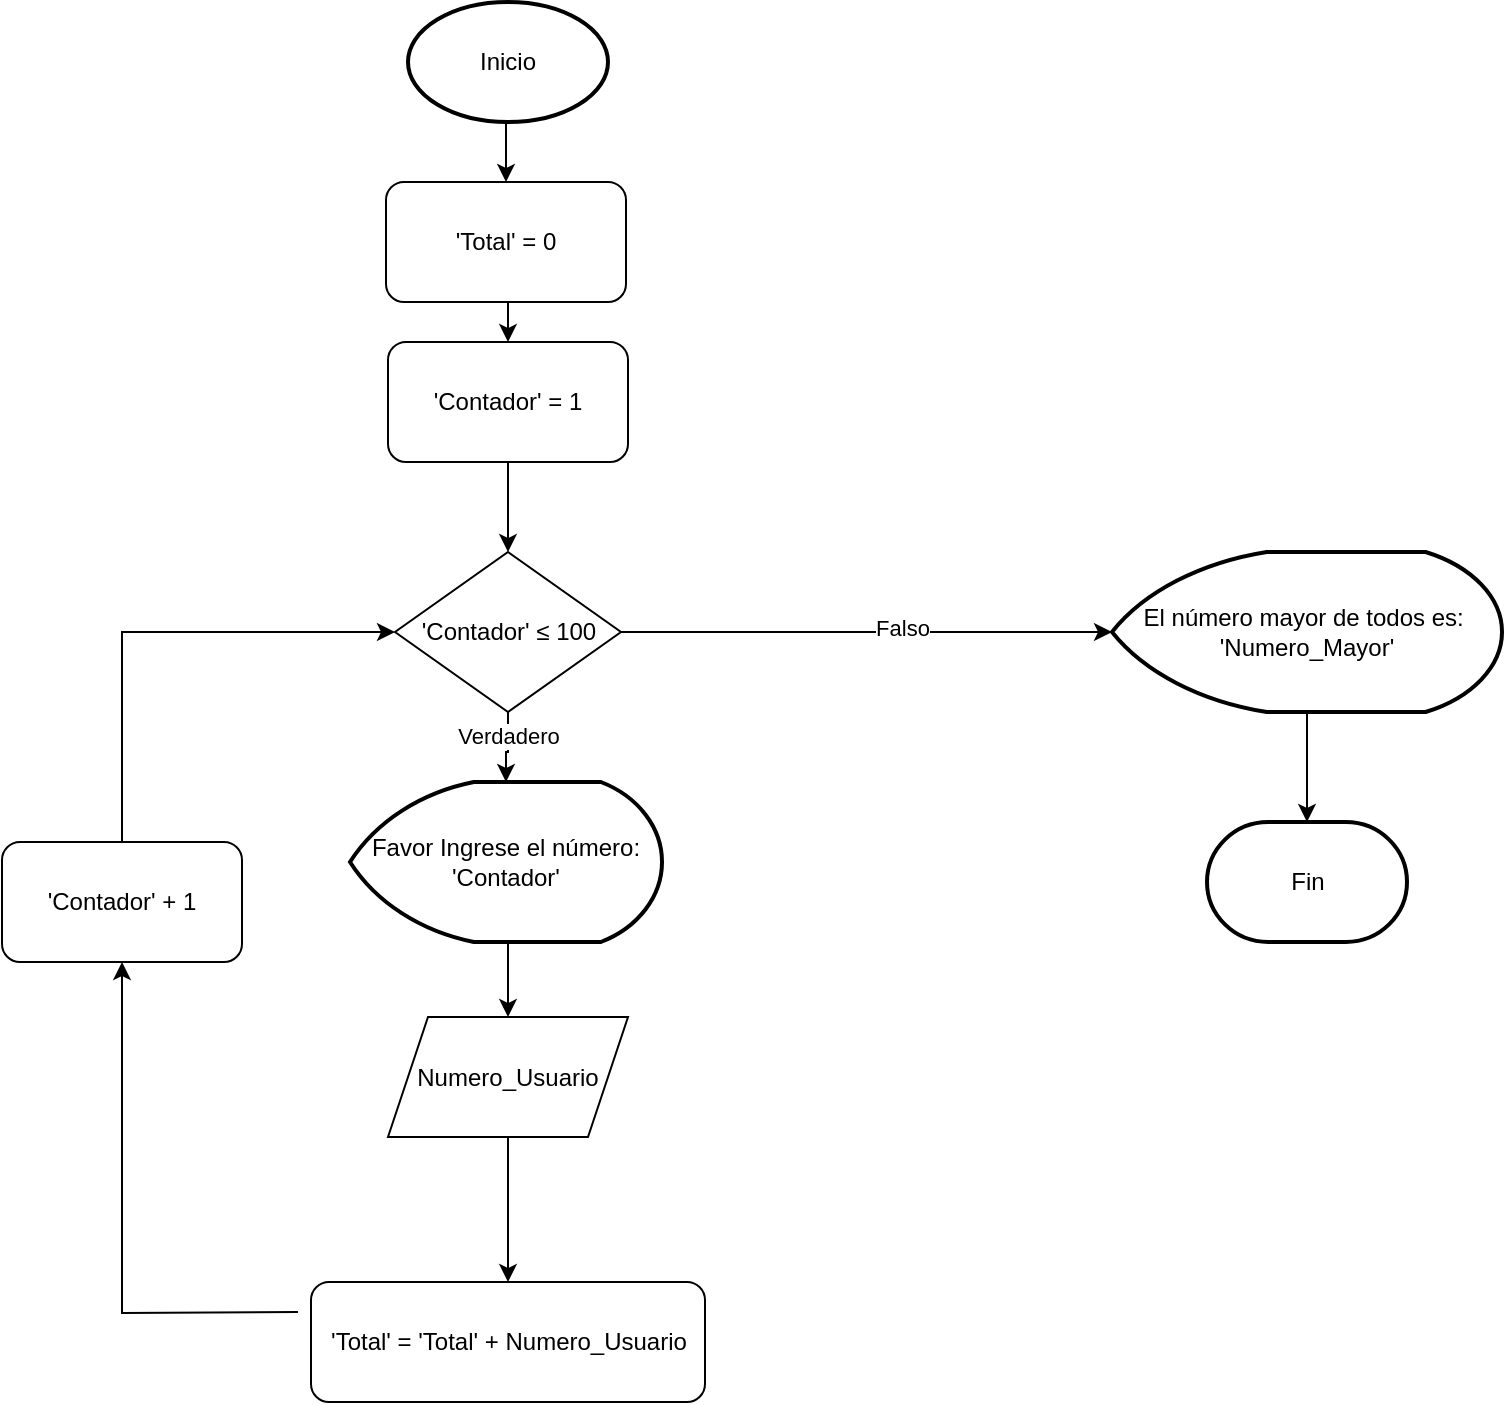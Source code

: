 <mxfile version="24.5.5" type="device">
  <diagram id="C5RBs43oDa-KdzZeNtuy" name="Page-1">
    <mxGraphModel dx="1674" dy="4253" grid="1" gridSize="10" guides="1" tooltips="1" connect="1" arrows="1" fold="1" page="1" pageScale="1" pageWidth="827" pageHeight="1169" math="0" shadow="0">
      <root>
        <mxCell id="WIyWlLk6GJQsqaUBKTNV-0" />
        <mxCell id="WIyWlLk6GJQsqaUBKTNV-1" parent="WIyWlLk6GJQsqaUBKTNV-0" />
        <mxCell id="ndVN48NYfRSIAX6YupRp-6" style="edgeStyle=orthogonalEdgeStyle;rounded=0;orthogonalLoop=1;jettySize=auto;html=1;exitX=0.5;exitY=1;exitDx=0;exitDy=0;exitPerimeter=0;entryX=0.5;entryY=0;entryDx=0;entryDy=0;" parent="WIyWlLk6GJQsqaUBKTNV-1" source="ndVN48NYfRSIAX6YupRp-1" target="ndVN48NYfRSIAX6YupRp-4" edge="1">
          <mxGeometry relative="1" as="geometry" />
        </mxCell>
        <mxCell id="ndVN48NYfRSIAX6YupRp-1" value="Inicio" style="strokeWidth=2;html=1;shape=mxgraph.flowchart.start_1;whiteSpace=wrap;" parent="WIyWlLk6GJQsqaUBKTNV-1" vertex="1">
          <mxGeometry x="373" y="-3490" width="100" height="60" as="geometry" />
        </mxCell>
        <mxCell id="ndVN48NYfRSIAX6YupRp-12" style="edgeStyle=orthogonalEdgeStyle;rounded=0;orthogonalLoop=1;jettySize=auto;html=1;exitX=0.5;exitY=1;exitDx=0;exitDy=0;exitPerimeter=0;entryX=0.5;entryY=0;entryDx=0;entryDy=0;" parent="WIyWlLk6GJQsqaUBKTNV-1" source="ndVN48NYfRSIAX6YupRp-2" target="ndVN48NYfRSIAX6YupRp-10" edge="1">
          <mxGeometry relative="1" as="geometry" />
        </mxCell>
        <mxCell id="ndVN48NYfRSIAX6YupRp-2" value="Favor Ingrese el número: &#39;Contador&#39;" style="strokeWidth=2;html=1;shape=mxgraph.flowchart.display;whiteSpace=wrap;" parent="WIyWlLk6GJQsqaUBKTNV-1" vertex="1">
          <mxGeometry x="344" y="-3100" width="156" height="80" as="geometry" />
        </mxCell>
        <mxCell id="ndVN48NYfRSIAX6YupRp-7" style="edgeStyle=orthogonalEdgeStyle;rounded=0;orthogonalLoop=1;jettySize=auto;html=1;exitX=0.5;exitY=1;exitDx=0;exitDy=0;entryX=0.5;entryY=0;entryDx=0;entryDy=0;" parent="WIyWlLk6GJQsqaUBKTNV-1" source="ndVN48NYfRSIAX6YupRp-4" target="ndVN48NYfRSIAX6YupRp-5" edge="1">
          <mxGeometry relative="1" as="geometry" />
        </mxCell>
        <mxCell id="ndVN48NYfRSIAX6YupRp-4" value="&#39;Total&#39; = 0" style="rounded=1;whiteSpace=wrap;html=1;" parent="WIyWlLk6GJQsqaUBKTNV-1" vertex="1">
          <mxGeometry x="362" y="-3400" width="120" height="60" as="geometry" />
        </mxCell>
        <mxCell id="ndVN48NYfRSIAX6YupRp-27" style="edgeStyle=orthogonalEdgeStyle;rounded=0;orthogonalLoop=1;jettySize=auto;html=1;exitX=0.5;exitY=1;exitDx=0;exitDy=0;entryX=0.5;entryY=0;entryDx=0;entryDy=0;" parent="WIyWlLk6GJQsqaUBKTNV-1" source="ndVN48NYfRSIAX6YupRp-5" target="ndVN48NYfRSIAX6YupRp-26" edge="1">
          <mxGeometry relative="1" as="geometry" />
        </mxCell>
        <mxCell id="ndVN48NYfRSIAX6YupRp-5" value="&#39;Contador&#39; = 1" style="rounded=1;whiteSpace=wrap;html=1;" parent="WIyWlLk6GJQsqaUBKTNV-1" vertex="1">
          <mxGeometry x="363" y="-3320" width="120" height="60" as="geometry" />
        </mxCell>
        <mxCell id="ndVN48NYfRSIAX6YupRp-10" value="Numero_Usuario" style="shape=parallelogram;perimeter=parallelogramPerimeter;whiteSpace=wrap;html=1;fixedSize=1;" parent="WIyWlLk6GJQsqaUBKTNV-1" vertex="1">
          <mxGeometry x="363" y="-2982.5" width="120" height="60" as="geometry" />
        </mxCell>
        <mxCell id="ndVN48NYfRSIAX6YupRp-23" style="edgeStyle=orthogonalEdgeStyle;rounded=0;orthogonalLoop=1;jettySize=auto;html=1;exitX=0;exitY=0.5;exitDx=0;exitDy=0;exitPerimeter=0;entryX=0.5;entryY=1;entryDx=0;entryDy=0;" parent="WIyWlLk6GJQsqaUBKTNV-1" target="ndVN48NYfRSIAX6YupRp-19" edge="1">
          <mxGeometry relative="1" as="geometry">
            <mxPoint x="258" y="-3050" as="targetPoint" />
            <mxPoint x="318" y="-2835" as="sourcePoint" />
          </mxGeometry>
        </mxCell>
        <mxCell id="ndVN48NYfRSIAX6YupRp-30" style="edgeStyle=orthogonalEdgeStyle;rounded=0;orthogonalLoop=1;jettySize=auto;html=1;exitX=0.5;exitY=0;exitDx=0;exitDy=0;entryX=0;entryY=0.5;entryDx=0;entryDy=0;" parent="WIyWlLk6GJQsqaUBKTNV-1" source="ndVN48NYfRSIAX6YupRp-19" target="ndVN48NYfRSIAX6YupRp-26" edge="1">
          <mxGeometry relative="1" as="geometry">
            <mxPoint x="258" y="-3110" as="sourcePoint" />
          </mxGeometry>
        </mxCell>
        <mxCell id="ndVN48NYfRSIAX6YupRp-19" value="&#39;Contador&#39; + 1" style="rounded=1;whiteSpace=wrap;html=1;" parent="WIyWlLk6GJQsqaUBKTNV-1" vertex="1">
          <mxGeometry x="170" y="-3070" width="120" height="60" as="geometry" />
        </mxCell>
        <mxCell id="ndVN48NYfRSIAX6YupRp-28" style="edgeStyle=orthogonalEdgeStyle;rounded=0;orthogonalLoop=1;jettySize=auto;html=1;exitX=0.5;exitY=1;exitDx=0;exitDy=0;" parent="WIyWlLk6GJQsqaUBKTNV-1" source="ndVN48NYfRSIAX6YupRp-26" target="ndVN48NYfRSIAX6YupRp-2" edge="1">
          <mxGeometry relative="1" as="geometry" />
        </mxCell>
        <mxCell id="ndVN48NYfRSIAX6YupRp-29" value="Verdadero" style="edgeLabel;html=1;align=center;verticalAlign=middle;resizable=0;points=[];" parent="ndVN48NYfRSIAX6YupRp-28" vertex="1" connectable="0">
          <mxGeometry x="-0.35" relative="1" as="geometry">
            <mxPoint as="offset" />
          </mxGeometry>
        </mxCell>
        <mxCell id="ndVN48NYfRSIAX6YupRp-31" style="edgeStyle=orthogonalEdgeStyle;rounded=0;orthogonalLoop=1;jettySize=auto;html=1;exitX=1;exitY=0.5;exitDx=0;exitDy=0;entryX=0;entryY=0.5;entryDx=0;entryDy=0;entryPerimeter=0;" parent="WIyWlLk6GJQsqaUBKTNV-1" source="ndVN48NYfRSIAX6YupRp-26" target="ndVN48NYfRSIAX6YupRp-33" edge="1">
          <mxGeometry relative="1" as="geometry">
            <mxPoint x="845.98" y="-3159.02" as="targetPoint" />
          </mxGeometry>
        </mxCell>
        <mxCell id="ndVN48NYfRSIAX6YupRp-32" value="Falso" style="edgeLabel;html=1;align=center;verticalAlign=middle;resizable=0;points=[];" parent="ndVN48NYfRSIAX6YupRp-31" vertex="1" connectable="0">
          <mxGeometry x="0.141" y="2" relative="1" as="geometry">
            <mxPoint as="offset" />
          </mxGeometry>
        </mxCell>
        <mxCell id="ndVN48NYfRSIAX6YupRp-26" value="&#39;Contador&#39;&amp;nbsp;≤ 100" style="rhombus;whiteSpace=wrap;html=1;" parent="WIyWlLk6GJQsqaUBKTNV-1" vertex="1">
          <mxGeometry x="366.5" y="-3215" width="113" height="80" as="geometry" />
        </mxCell>
        <mxCell id="ndVN48NYfRSIAX6YupRp-44" style="edgeStyle=orthogonalEdgeStyle;rounded=0;orthogonalLoop=1;jettySize=auto;html=1;exitX=0.5;exitY=1;exitDx=0;exitDy=0;exitPerimeter=0;" parent="WIyWlLk6GJQsqaUBKTNV-1" source="ndVN48NYfRSIAX6YupRp-33" target="ndVN48NYfRSIAX6YupRp-34" edge="1">
          <mxGeometry relative="1" as="geometry" />
        </mxCell>
        <mxCell id="ndVN48NYfRSIAX6YupRp-33" value="El número mayor de todos es:&amp;nbsp; &#39;Numero_Mayor&#39;" style="strokeWidth=2;html=1;shape=mxgraph.flowchart.display;whiteSpace=wrap;" parent="WIyWlLk6GJQsqaUBKTNV-1" vertex="1">
          <mxGeometry x="725" y="-3215" width="195" height="80" as="geometry" />
        </mxCell>
        <mxCell id="ndVN48NYfRSIAX6YupRp-34" value="Fin" style="strokeWidth=2;html=1;shape=mxgraph.flowchart.terminator;whiteSpace=wrap;" parent="WIyWlLk6GJQsqaUBKTNV-1" vertex="1">
          <mxGeometry x="772.5" y="-3080" width="100" height="60" as="geometry" />
        </mxCell>
        <mxCell id="ndVN48NYfRSIAX6YupRp-37" value="&#39;Total&#39; = &#39;Total&#39; + Numero_Usuario" style="rounded=1;whiteSpace=wrap;html=1;" parent="WIyWlLk6GJQsqaUBKTNV-1" vertex="1">
          <mxGeometry x="324.5" y="-2850" width="197" height="60" as="geometry" />
        </mxCell>
        <mxCell id="ndVN48NYfRSIAX6YupRp-41" style="edgeStyle=orthogonalEdgeStyle;rounded=0;orthogonalLoop=1;jettySize=auto;html=1;exitX=0.5;exitY=1;exitDx=0;exitDy=0;entryX=0.5;entryY=0;entryDx=0;entryDy=0;" parent="WIyWlLk6GJQsqaUBKTNV-1" source="ndVN48NYfRSIAX6YupRp-10" target="ndVN48NYfRSIAX6YupRp-37" edge="1">
          <mxGeometry relative="1" as="geometry">
            <mxPoint x="423" y="-2890" as="targetPoint" />
          </mxGeometry>
        </mxCell>
      </root>
    </mxGraphModel>
  </diagram>
</mxfile>
